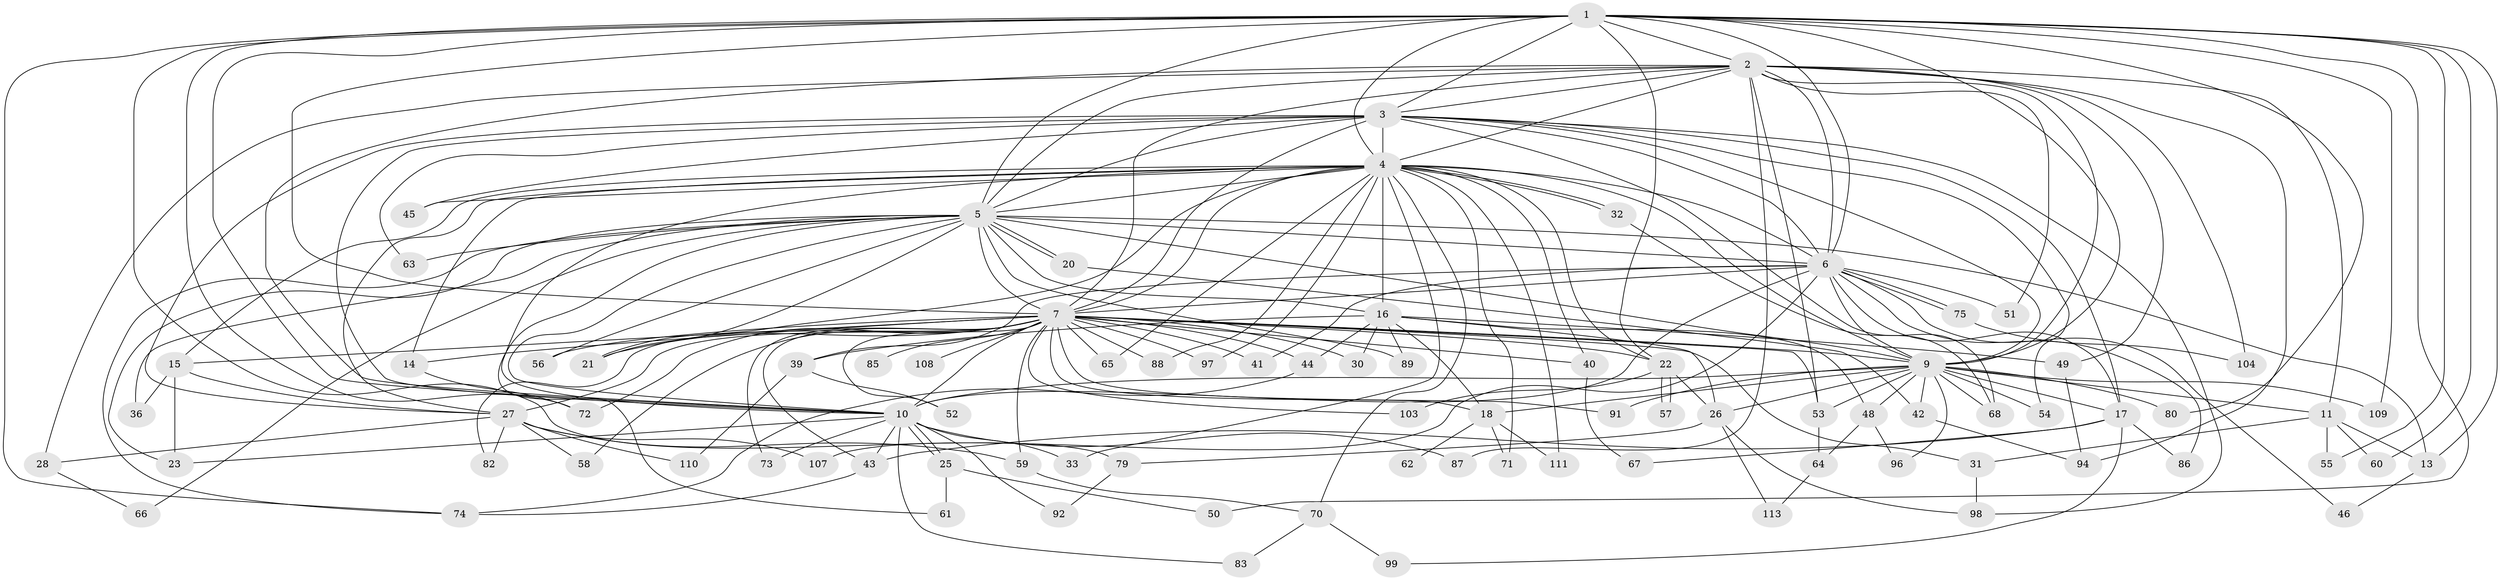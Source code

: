 // original degree distribution, {18: 0.008849557522123894, 14: 0.008849557522123894, 15: 0.008849557522123894, 28: 0.008849557522123894, 23: 0.008849557522123894, 16: 0.008849557522123894, 19: 0.017699115044247787, 29: 0.008849557522123894, 21: 0.008849557522123894, 6: 0.02654867256637168, 5: 0.04424778761061947, 4: 0.07964601769911504, 3: 0.22123893805309736, 10: 0.008849557522123894, 7: 0.017699115044247787, 8: 0.008849557522123894, 2: 0.504424778761062}
// Generated by graph-tools (version 1.1) at 2025/41/03/06/25 10:41:41]
// undirected, 88 vertices, 208 edges
graph export_dot {
graph [start="1"]
  node [color=gray90,style=filled];
  1 [super="+37"];
  2 [super="+19"];
  3 [super="+29"];
  4 [super="+100"];
  5 [super="+81"];
  6 [super="+24"];
  7 [super="+8"];
  9 [super="+12"];
  10 [super="+78"];
  11 [super="+47"];
  13 [super="+90"];
  14;
  15 [super="+84"];
  16;
  17 [super="+35"];
  18 [super="+34"];
  20;
  21 [super="+77"];
  22 [super="+38"];
  23;
  25;
  26 [super="+101"];
  27 [super="+95"];
  28;
  30;
  31 [super="+106"];
  32 [super="+105"];
  33;
  36;
  39;
  40;
  41;
  42 [super="+112"];
  43;
  44;
  45;
  46;
  48 [super="+93"];
  49;
  50;
  51;
  52;
  53 [super="+69"];
  54;
  55;
  56;
  57;
  58;
  59;
  60;
  61;
  62;
  63;
  64;
  65;
  66;
  67;
  68;
  70;
  71;
  72 [super="+102"];
  73;
  74 [super="+76"];
  75;
  79;
  80;
  82;
  83;
  85;
  86;
  87;
  88;
  89;
  91;
  92;
  94;
  96;
  97;
  98;
  99;
  103;
  104;
  107;
  108;
  109;
  110;
  111;
  113;
  1 -- 2;
  1 -- 3;
  1 -- 4;
  1 -- 5;
  1 -- 6;
  1 -- 7 [weight=3];
  1 -- 9;
  1 -- 10;
  1 -- 13;
  1 -- 55;
  1 -- 72;
  1 -- 74;
  1 -- 79;
  1 -- 80;
  1 -- 109;
  1 -- 22;
  1 -- 50;
  1 -- 60;
  2 -- 3;
  2 -- 4;
  2 -- 5 [weight=2];
  2 -- 6;
  2 -- 7 [weight=2];
  2 -- 9;
  2 -- 10;
  2 -- 11 [weight=2];
  2 -- 28;
  2 -- 94;
  2 -- 104;
  2 -- 49;
  2 -- 51;
  2 -- 53;
  2 -- 87;
  3 -- 4 [weight=2];
  3 -- 5;
  3 -- 6;
  3 -- 7 [weight=2];
  3 -- 9;
  3 -- 10;
  3 -- 17;
  3 -- 45;
  3 -- 54;
  3 -- 63;
  3 -- 68;
  3 -- 27;
  3 -- 98;
  4 -- 5;
  4 -- 6 [weight=2];
  4 -- 7 [weight=2];
  4 -- 9;
  4 -- 10;
  4 -- 14;
  4 -- 15;
  4 -- 16;
  4 -- 21;
  4 -- 22;
  4 -- 27;
  4 -- 32;
  4 -- 32;
  4 -- 33;
  4 -- 40;
  4 -- 45;
  4 -- 65;
  4 -- 70;
  4 -- 71;
  4 -- 88;
  4 -- 97;
  4 -- 111;
  5 -- 6;
  5 -- 7 [weight=2];
  5 -- 9;
  5 -- 10;
  5 -- 13;
  5 -- 16;
  5 -- 20;
  5 -- 20;
  5 -- 23;
  5 -- 36;
  5 -- 56;
  5 -- 61;
  5 -- 63;
  5 -- 66;
  5 -- 89;
  5 -- 21;
  5 -- 74;
  6 -- 7 [weight=2];
  6 -- 9;
  6 -- 10;
  6 -- 39;
  6 -- 51;
  6 -- 75;
  6 -- 75;
  6 -- 107;
  6 -- 86;
  6 -- 41;
  6 -- 46;
  6 -- 17;
  7 -- 9 [weight=2];
  7 -- 10 [weight=2];
  7 -- 15;
  7 -- 21;
  7 -- 30;
  7 -- 41;
  7 -- 43;
  7 -- 56;
  7 -- 58;
  7 -- 65;
  7 -- 85 [weight=2];
  7 -- 91;
  7 -- 73;
  7 -- 14;
  7 -- 82;
  7 -- 22;
  7 -- 88;
  7 -- 31;
  7 -- 97;
  7 -- 103;
  7 -- 40;
  7 -- 44;
  7 -- 108;
  7 -- 52;
  7 -- 53;
  7 -- 59;
  7 -- 27;
  7 -- 18;
  7 -- 72;
  9 -- 10 [weight=2];
  9 -- 11;
  9 -- 17;
  9 -- 18;
  9 -- 26;
  9 -- 42;
  9 -- 53;
  9 -- 80;
  9 -- 91;
  9 -- 96;
  9 -- 109;
  9 -- 48 [weight=2];
  9 -- 68;
  9 -- 54;
  10 -- 23;
  10 -- 25;
  10 -- 25;
  10 -- 33;
  10 -- 73;
  10 -- 83;
  10 -- 87;
  10 -- 92;
  10 -- 43;
  11 -- 31;
  11 -- 55;
  11 -- 60;
  11 -- 13;
  13 -- 46;
  14 -- 72;
  15 -- 27;
  15 -- 36;
  15 -- 23;
  16 -- 18;
  16 -- 26;
  16 -- 30;
  16 -- 39;
  16 -- 44;
  16 -- 48;
  16 -- 49;
  16 -- 89;
  17 -- 43;
  17 -- 67;
  17 -- 86;
  17 -- 99;
  18 -- 71;
  18 -- 62;
  18 -- 111;
  20 -- 42;
  22 -- 57;
  22 -- 57;
  22 -- 103;
  22 -- 26;
  25 -- 50;
  25 -- 61;
  26 -- 79;
  26 -- 98;
  26 -- 113;
  27 -- 28;
  27 -- 58;
  27 -- 59;
  27 -- 82;
  27 -- 107;
  27 -- 110;
  28 -- 66;
  31 -- 98;
  32 -- 68;
  39 -- 52;
  39 -- 110;
  40 -- 67;
  42 -- 94;
  43 -- 74;
  44 -- 74;
  48 -- 64;
  48 -- 96;
  49 -- 94;
  53 -- 64;
  59 -- 70;
  64 -- 113;
  70 -- 83;
  70 -- 99;
  75 -- 104;
  79 -- 92;
}
